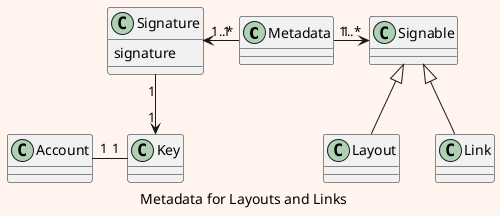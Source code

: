 '
' Copyright (C) 2019 - 2020 Rabobank Nederland
'
' Licensed under the Apache License, Version 2.0 (the "License");
' you may not use this file except in compliance with the License.
' You may obtain a copy of the License at
'
'         http://www.apache.org/licenses/LICENSE-2.0
'
' Unless required by applicable law or agreed to in writing, software
' distributed under the License is distributed on an "AS IS" BASIS,
' WITHOUT WARRANTIES OR CONDITIONS OF ANY KIND, either express or implied.
' See the License for the specific language governing permissions and
' limitations under the License.
'

@startuml

caption Metadata for Layouts and Links

skinparam shadowing<<with_shadow>> true
skinparam backgroundColor #SeaShell

class Metadata {  
}

class Signature {
    signature
}

class Key {
}

class Account {
}

class Signable {
}

class Layout {
}

class Link {
}

Metadata "1" -left-> "1..*" Signature
Metadata "1" -right-> "1..*" Signable
Signable <|-- Layout
Signable <|-- Link
Signature "1" -down-> "1" Key
Account "1" -right- "1" Key

@enduml
